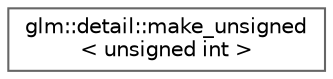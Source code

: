 digraph "Graphical Class Hierarchy"
{
 // LATEX_PDF_SIZE
  bgcolor="transparent";
  edge [fontname=Helvetica,fontsize=10,labelfontname=Helvetica,labelfontsize=10];
  node [fontname=Helvetica,fontsize=10,shape=box,height=0.2,width=0.4];
  rankdir="LR";
  Node0 [id="Node000000",label="glm::detail::make_unsigned\l\< unsigned int \>",height=0.2,width=0.4,color="grey40", fillcolor="white", style="filled",URL="$structglm_1_1detail_1_1make__unsigned_3_01unsigned_01int_01_4.html",tooltip=" "];
}

